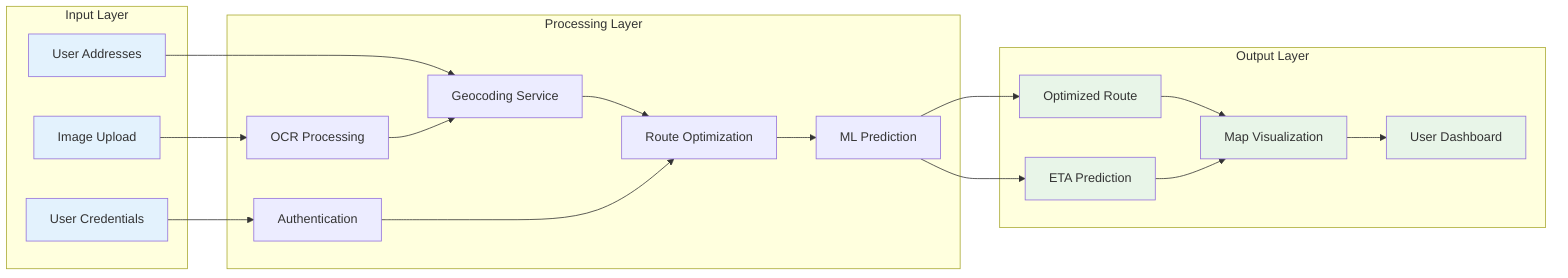 graph LR
    subgraph "Input Layer"
        A1[User Addresses]
        A2[Image Upload]
        A3[User Credentials]
    end
    
    subgraph "Processing Layer"
        B1[Geocoding Service]
        B2[OCR Processing]
        B3[Authentication]
        B4[Route Optimization]
        B5[ML Prediction]
    end
    
    subgraph "Output Layer"
        C1[Optimized Route]
        C2[ETA Prediction]
        C3[Map Visualization]
        C4[User Dashboard]
    end
    
    A1 --> B1
    A2 --> B2
    A3 --> B3
    B1 --> B4
    B2 --> B1
    B3 --> B4
    B4 --> B5
    B5 --> C1
    B5 --> C2
    C1 --> C3
    C2 --> C3
    C3 --> C4
    
    style A1 fill:#e3f2fd
    style A2 fill:#e3f2fd
    style A3 fill:#e3f2fd
    style C1 fill:#e8f5e8
    style C2 fill:#e8f5e8
    style C3 fill:#e8f5e8
    style C4 fill:#e8f5e8